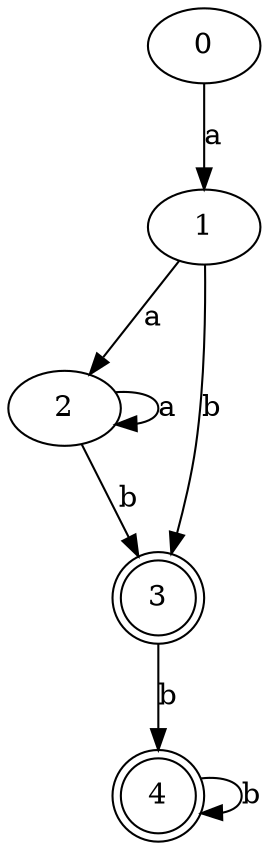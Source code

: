 digraph DFA {
	0
	1
	0 -> 1 [label=a]
	1
	2
	1 -> 2 [label=a]
	1
	3 [shape=doublecircle]
	1 -> 3 [label=b]
	2
	2
	2 -> 2 [label=a]
	2
	3 [shape=doublecircle]
	2 -> 3 [label=b]
	3 [shape=doublecircle]
	4 [shape=doublecircle]
	3 -> 4 [label=b]
	4 [shape=doublecircle]
	4 [shape=doublecircle]
	4 -> 4 [label=b]
}
